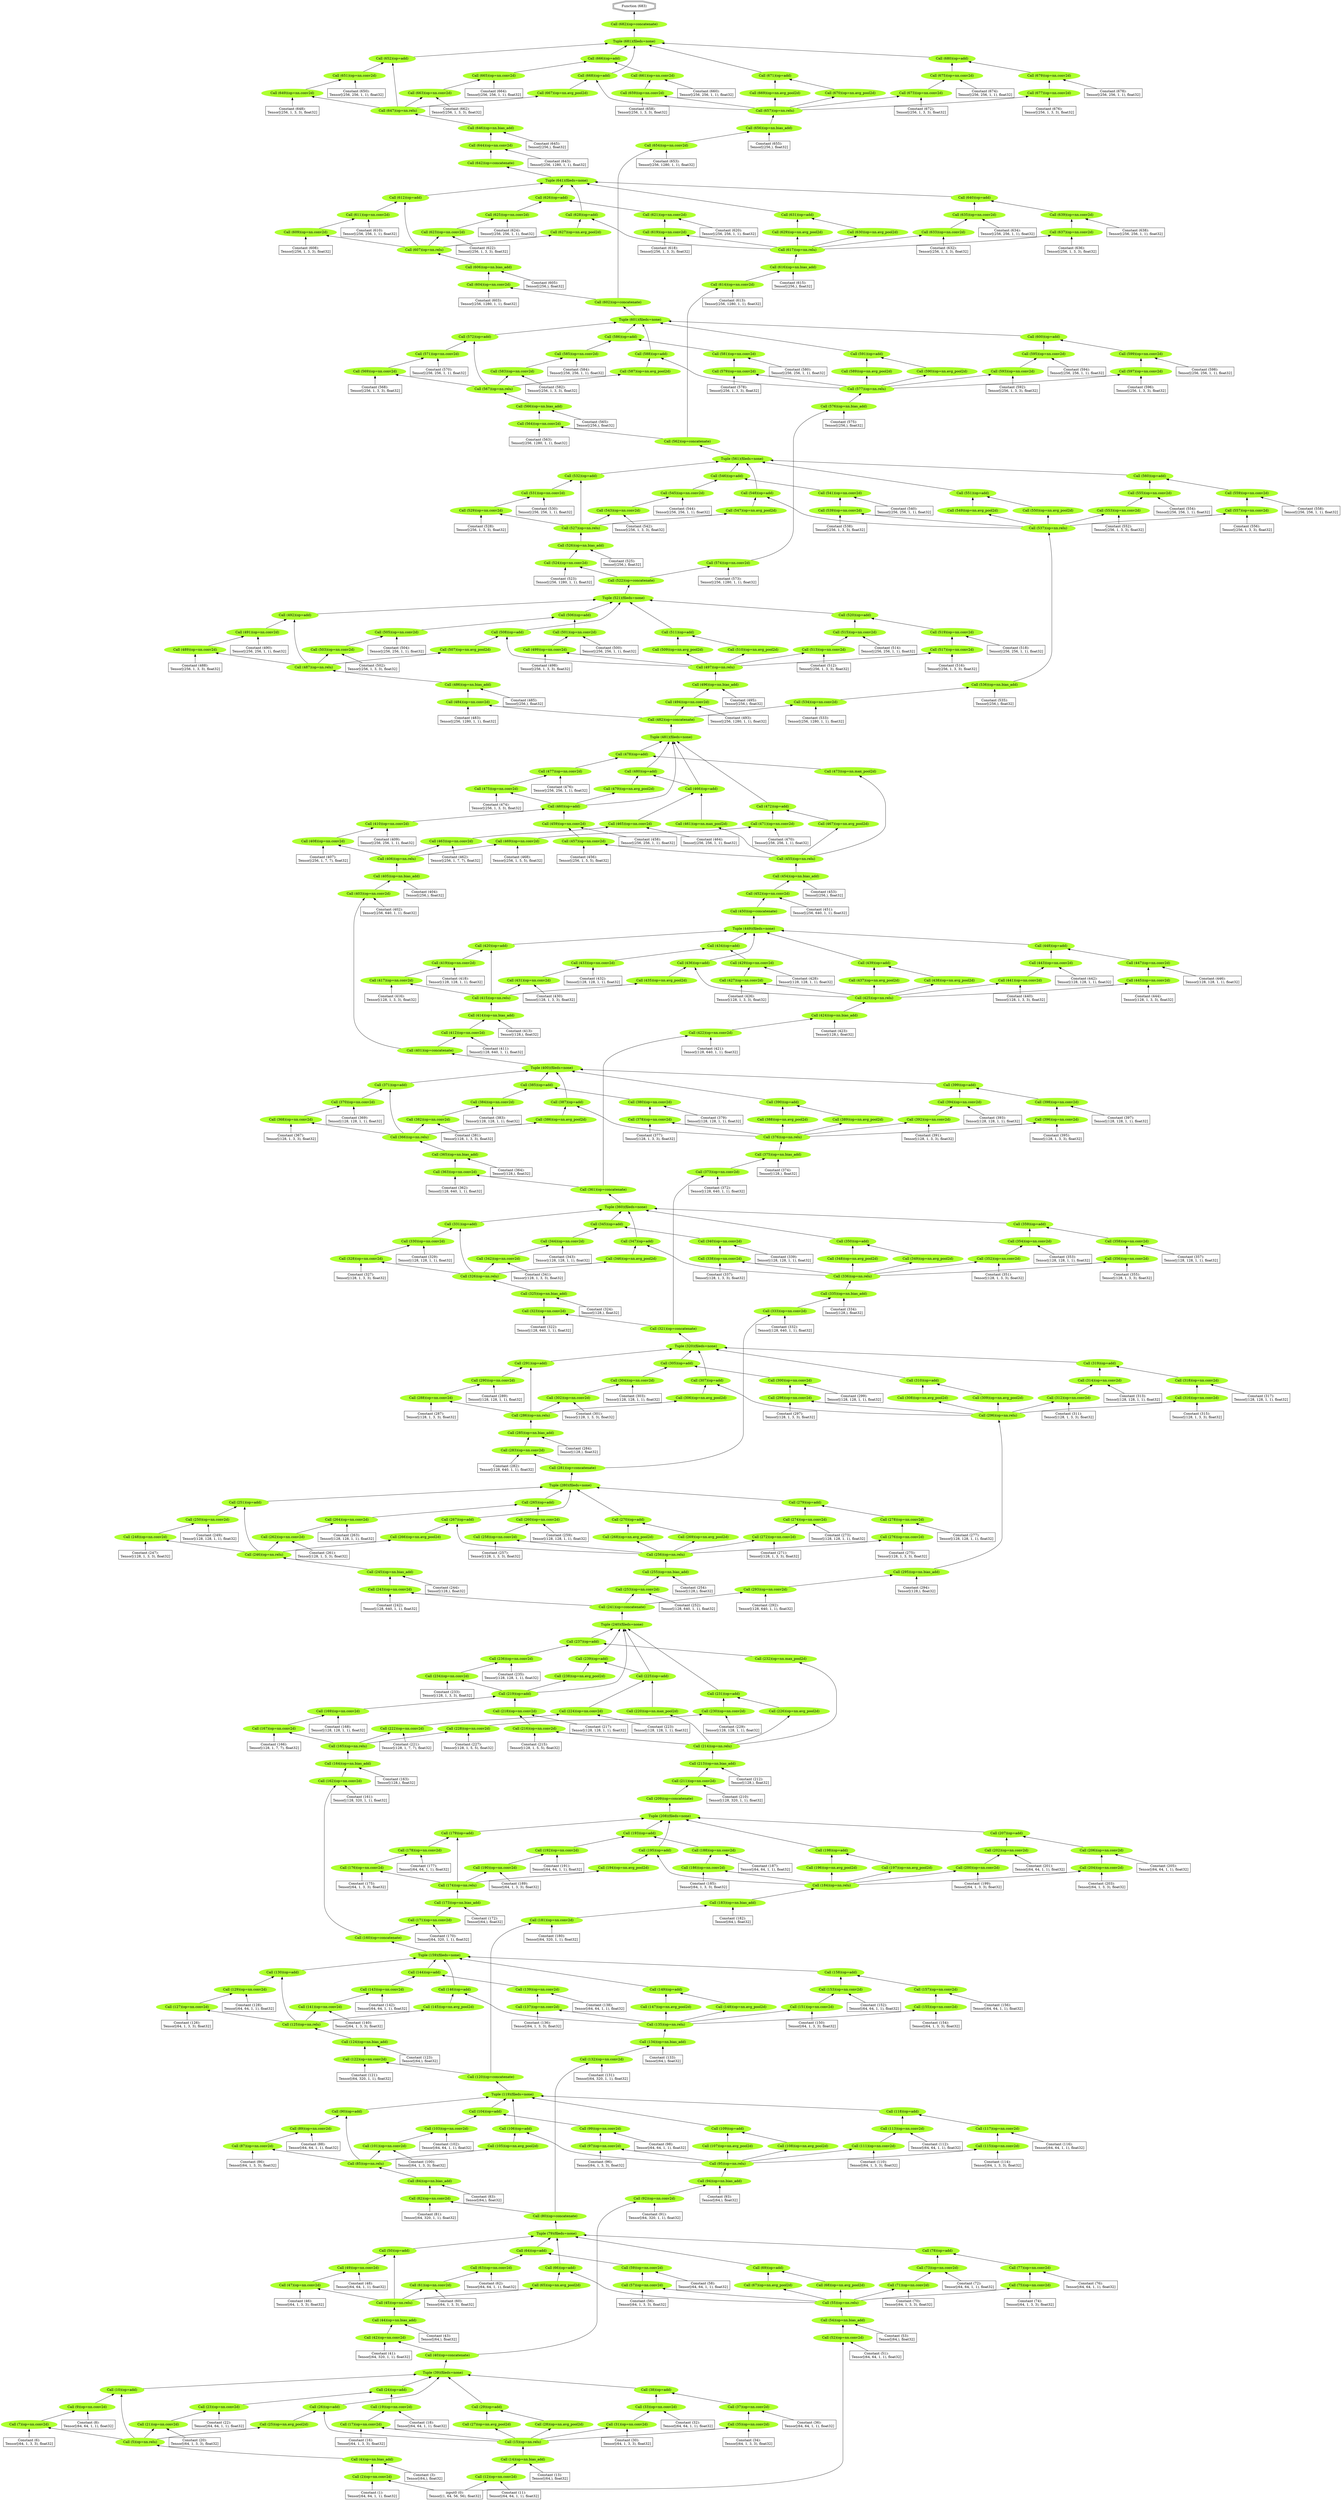 digraph {
	rankdir=BT
	0 [label="input0 (0):
Tensor[(1, 64, 56, 56), float32]" shape=rectangle]
	1 [label="Constant (1):
Tensor[(64, 64, 1, 1), float32]" shape=rectangle]
	2 [label="Call (2)(op=nn.conv2d)" color=greenyellow shape=ellipse style=filled]
	0 -> 2
	1 -> 2
	3 [label="Constant (3):
Tensor[(64,), float32]" shape=rectangle]
	4 [label="Call (4)(op=nn.bias_add)" color=greenyellow shape=ellipse style=filled]
	2 -> 4
	3 -> 4
	5 [label="Call (5)(op=nn.relu)" color=greenyellow shape=ellipse style=filled]
	4 -> 5
	6 [label="Constant (6):
Tensor[(64, 1, 3, 3), float32]" shape=rectangle]
	7 [label="Call (7)(op=nn.conv2d)" color=greenyellow shape=ellipse style=filled]
	5 -> 7
	6 -> 7
	8 [label="Constant (8):
Tensor[(64, 64, 1, 1), float32]" shape=rectangle]
	9 [label="Call (9)(op=nn.conv2d)" color=greenyellow shape=ellipse style=filled]
	7 -> 9
	8 -> 9
	10 [label="Call (10)(op=add)" color=greenyellow shape=ellipse style=filled]
	9 -> 10
	5 -> 10
	11 [label="Constant (11):
Tensor[(64, 64, 1, 1), float32]" shape=rectangle]
	12 [label="Call (12)(op=nn.conv2d)" color=greenyellow shape=ellipse style=filled]
	0 -> 12
	11 -> 12
	13 [label="Constant (13):
Tensor[(64,), float32]" shape=rectangle]
	14 [label="Call (14)(op=nn.bias_add)" color=greenyellow shape=ellipse style=filled]
	12 -> 14
	13 -> 14
	15 [label="Call (15)(op=nn.relu)" color=greenyellow shape=ellipse style=filled]
	14 -> 15
	16 [label="Constant (16):
Tensor[(64, 1, 3, 3), float32]" shape=rectangle]
	17 [label="Call (17)(op=nn.conv2d)" color=greenyellow shape=ellipse style=filled]
	15 -> 17
	16 -> 17
	18 [label="Constant (18):
Tensor[(64, 64, 1, 1), float32]" shape=rectangle]
	19 [label="Call (19)(op=nn.conv2d)" color=greenyellow shape=ellipse style=filled]
	17 -> 19
	18 -> 19
	20 [label="Constant (20):
Tensor[(64, 1, 3, 3), float32]" shape=rectangle]
	21 [label="Call (21)(op=nn.conv2d)" color=greenyellow shape=ellipse style=filled]
	5 -> 21
	20 -> 21
	22 [label="Constant (22):
Tensor[(64, 64, 1, 1), float32]" shape=rectangle]
	23 [label="Call (23)(op=nn.conv2d)" color=greenyellow shape=ellipse style=filled]
	21 -> 23
	22 -> 23
	24 [label="Call (24)(op=add)" color=greenyellow shape=ellipse style=filled]
	19 -> 24
	23 -> 24
	25 [label="Call (25)(op=nn.avg_pool2d)" color=greenyellow shape=ellipse style=filled]
	5 -> 25
	26 [label="Call (26)(op=add)" color=greenyellow shape=ellipse style=filled]
	25 -> 26
	15 -> 26
	27 [label="Call (27)(op=nn.avg_pool2d)" color=greenyellow shape=ellipse style=filled]
	15 -> 27
	28 [label="Call (28)(op=nn.avg_pool2d)" color=greenyellow shape=ellipse style=filled]
	15 -> 28
	29 [label="Call (29)(op=add)" color=greenyellow shape=ellipse style=filled]
	27 -> 29
	28 -> 29
	30 [label="Constant (30):
Tensor[(64, 1, 3, 3), float32]" shape=rectangle]
	31 [label="Call (31)(op=nn.conv2d)" color=greenyellow shape=ellipse style=filled]
	15 -> 31
	30 -> 31
	32 [label="Constant (32):
Tensor[(64, 64, 1, 1), float32]" shape=rectangle]
	33 [label="Call (33)(op=nn.conv2d)" color=greenyellow shape=ellipse style=filled]
	31 -> 33
	32 -> 33
	34 [label="Constant (34):
Tensor[(64, 1, 3, 3), float32]" shape=rectangle]
	35 [label="Call (35)(op=nn.conv2d)" color=greenyellow shape=ellipse style=filled]
	15 -> 35
	34 -> 35
	36 [label="Constant (36):
Tensor[(64, 64, 1, 1), float32]" shape=rectangle]
	37 [label="Call (37)(op=nn.conv2d)" color=greenyellow shape=ellipse style=filled]
	35 -> 37
	36 -> 37
	38 [label="Call (38)(op=add)" color=greenyellow shape=ellipse style=filled]
	33 -> 38
	37 -> 38
	39 [label="Tuple (39)(fileds=none)" color=greenyellow shape=ellipse style=filled]
	10 -> 39
	24 -> 39
	26 -> 39
	29 -> 39
	38 -> 39
	40 [label="Call (40)(op=concatenate)" color=greenyellow shape=ellipse style=filled]
	39 -> 40
	41 [label="Constant (41):
Tensor[(64, 320, 1, 1), float32]" shape=rectangle]
	42 [label="Call (42)(op=nn.conv2d)" color=greenyellow shape=ellipse style=filled]
	40 -> 42
	41 -> 42
	43 [label="Constant (43):
Tensor[(64,), float32]" shape=rectangle]
	44 [label="Call (44)(op=nn.bias_add)" color=greenyellow shape=ellipse style=filled]
	42 -> 44
	43 -> 44
	45 [label="Call (45)(op=nn.relu)" color=greenyellow shape=ellipse style=filled]
	44 -> 45
	46 [label="Constant (46):
Tensor[(64, 1, 3, 3), float32]" shape=rectangle]
	47 [label="Call (47)(op=nn.conv2d)" color=greenyellow shape=ellipse style=filled]
	45 -> 47
	46 -> 47
	48 [label="Constant (48):
Tensor[(64, 64, 1, 1), float32]" shape=rectangle]
	49 [label="Call (49)(op=nn.conv2d)" color=greenyellow shape=ellipse style=filled]
	47 -> 49
	48 -> 49
	50 [label="Call (50)(op=add)" color=greenyellow shape=ellipse style=filled]
	49 -> 50
	45 -> 50
	51 [label="Constant (51):
Tensor[(64, 64, 1, 1), float32]" shape=rectangle]
	52 [label="Call (52)(op=nn.conv2d)" color=greenyellow shape=ellipse style=filled]
	0 -> 52
	51 -> 52
	53 [label="Constant (53):
Tensor[(64,), float32]" shape=rectangle]
	54 [label="Call (54)(op=nn.bias_add)" color=greenyellow shape=ellipse style=filled]
	52 -> 54
	53 -> 54
	55 [label="Call (55)(op=nn.relu)" color=greenyellow shape=ellipse style=filled]
	54 -> 55
	56 [label="Constant (56):
Tensor[(64, 1, 3, 3), float32]" shape=rectangle]
	57 [label="Call (57)(op=nn.conv2d)" color=greenyellow shape=ellipse style=filled]
	55 -> 57
	56 -> 57
	58 [label="Constant (58):
Tensor[(64, 64, 1, 1), float32]" shape=rectangle]
	59 [label="Call (59)(op=nn.conv2d)" color=greenyellow shape=ellipse style=filled]
	57 -> 59
	58 -> 59
	60 [label="Constant (60):
Tensor[(64, 1, 3, 3), float32]" shape=rectangle]
	61 [label="Call (61)(op=nn.conv2d)" color=greenyellow shape=ellipse style=filled]
	45 -> 61
	60 -> 61
	62 [label="Constant (62):
Tensor[(64, 64, 1, 1), float32]" shape=rectangle]
	63 [label="Call (63)(op=nn.conv2d)" color=greenyellow shape=ellipse style=filled]
	61 -> 63
	62 -> 63
	64 [label="Call (64)(op=add)" color=greenyellow shape=ellipse style=filled]
	59 -> 64
	63 -> 64
	65 [label="Call (65)(op=nn.avg_pool2d)" color=greenyellow shape=ellipse style=filled]
	45 -> 65
	66 [label="Call (66)(op=add)" color=greenyellow shape=ellipse style=filled]
	65 -> 66
	55 -> 66
	67 [label="Call (67)(op=nn.avg_pool2d)" color=greenyellow shape=ellipse style=filled]
	55 -> 67
	68 [label="Call (68)(op=nn.avg_pool2d)" color=greenyellow shape=ellipse style=filled]
	55 -> 68
	69 [label="Call (69)(op=add)" color=greenyellow shape=ellipse style=filled]
	67 -> 69
	68 -> 69
	70 [label="Constant (70):
Tensor[(64, 1, 3, 3), float32]" shape=rectangle]
	71 [label="Call (71)(op=nn.conv2d)" color=greenyellow shape=ellipse style=filled]
	55 -> 71
	70 -> 71
	72 [label="Constant (72):
Tensor[(64, 64, 1, 1), float32]" shape=rectangle]
	73 [label="Call (73)(op=nn.conv2d)" color=greenyellow shape=ellipse style=filled]
	71 -> 73
	72 -> 73
	74 [label="Constant (74):
Tensor[(64, 1, 3, 3), float32]" shape=rectangle]
	75 [label="Call (75)(op=nn.conv2d)" color=greenyellow shape=ellipse style=filled]
	55 -> 75
	74 -> 75
	76 [label="Constant (76):
Tensor[(64, 64, 1, 1), float32]" shape=rectangle]
	77 [label="Call (77)(op=nn.conv2d)" color=greenyellow shape=ellipse style=filled]
	75 -> 77
	76 -> 77
	78 [label="Call (78)(op=add)" color=greenyellow shape=ellipse style=filled]
	73 -> 78
	77 -> 78
	79 [label="Tuple (79)(fileds=none)" color=greenyellow shape=ellipse style=filled]
	50 -> 79
	64 -> 79
	66 -> 79
	69 -> 79
	78 -> 79
	80 [label="Call (80)(op=concatenate)" color=greenyellow shape=ellipse style=filled]
	79 -> 80
	81 [label="Constant (81):
Tensor[(64, 320, 1, 1), float32]" shape=rectangle]
	82 [label="Call (82)(op=nn.conv2d)" color=greenyellow shape=ellipse style=filled]
	80 -> 82
	81 -> 82
	83 [label="Constant (83):
Tensor[(64,), float32]" shape=rectangle]
	84 [label="Call (84)(op=nn.bias_add)" color=greenyellow shape=ellipse style=filled]
	82 -> 84
	83 -> 84
	85 [label="Call (85)(op=nn.relu)" color=greenyellow shape=ellipse style=filled]
	84 -> 85
	86 [label="Constant (86):
Tensor[(64, 1, 3, 3), float32]" shape=rectangle]
	87 [label="Call (87)(op=nn.conv2d)" color=greenyellow shape=ellipse style=filled]
	85 -> 87
	86 -> 87
	88 [label="Constant (88):
Tensor[(64, 64, 1, 1), float32]" shape=rectangle]
	89 [label="Call (89)(op=nn.conv2d)" color=greenyellow shape=ellipse style=filled]
	87 -> 89
	88 -> 89
	90 [label="Call (90)(op=add)" color=greenyellow shape=ellipse style=filled]
	89 -> 90
	85 -> 90
	91 [label="Constant (91):
Tensor[(64, 320, 1, 1), float32]" shape=rectangle]
	92 [label="Call (92)(op=nn.conv2d)" color=greenyellow shape=ellipse style=filled]
	40 -> 92
	91 -> 92
	93 [label="Constant (93):
Tensor[(64,), float32]" shape=rectangle]
	94 [label="Call (94)(op=nn.bias_add)" color=greenyellow shape=ellipse style=filled]
	92 -> 94
	93 -> 94
	95 [label="Call (95)(op=nn.relu)" color=greenyellow shape=ellipse style=filled]
	94 -> 95
	96 [label="Constant (96):
Tensor[(64, 1, 3, 3), float32]" shape=rectangle]
	97 [label="Call (97)(op=nn.conv2d)" color=greenyellow shape=ellipse style=filled]
	95 -> 97
	96 -> 97
	98 [label="Constant (98):
Tensor[(64, 64, 1, 1), float32]" shape=rectangle]
	99 [label="Call (99)(op=nn.conv2d)" color=greenyellow shape=ellipse style=filled]
	97 -> 99
	98 -> 99
	100 [label="Constant (100):
Tensor[(64, 1, 3, 3), float32]" shape=rectangle]
	101 [label="Call (101)(op=nn.conv2d)" color=greenyellow shape=ellipse style=filled]
	85 -> 101
	100 -> 101
	102 [label="Constant (102):
Tensor[(64, 64, 1, 1), float32]" shape=rectangle]
	103 [label="Call (103)(op=nn.conv2d)" color=greenyellow shape=ellipse style=filled]
	101 -> 103
	102 -> 103
	104 [label="Call (104)(op=add)" color=greenyellow shape=ellipse style=filled]
	99 -> 104
	103 -> 104
	105 [label="Call (105)(op=nn.avg_pool2d)" color=greenyellow shape=ellipse style=filled]
	85 -> 105
	106 [label="Call (106)(op=add)" color=greenyellow shape=ellipse style=filled]
	105 -> 106
	95 -> 106
	107 [label="Call (107)(op=nn.avg_pool2d)" color=greenyellow shape=ellipse style=filled]
	95 -> 107
	108 [label="Call (108)(op=nn.avg_pool2d)" color=greenyellow shape=ellipse style=filled]
	95 -> 108
	109 [label="Call (109)(op=add)" color=greenyellow shape=ellipse style=filled]
	107 -> 109
	108 -> 109
	110 [label="Constant (110):
Tensor[(64, 1, 3, 3), float32]" shape=rectangle]
	111 [label="Call (111)(op=nn.conv2d)" color=greenyellow shape=ellipse style=filled]
	95 -> 111
	110 -> 111
	112 [label="Constant (112):
Tensor[(64, 64, 1, 1), float32]" shape=rectangle]
	113 [label="Call (113)(op=nn.conv2d)" color=greenyellow shape=ellipse style=filled]
	111 -> 113
	112 -> 113
	114 [label="Constant (114):
Tensor[(64, 1, 3, 3), float32]" shape=rectangle]
	115 [label="Call (115)(op=nn.conv2d)" color=greenyellow shape=ellipse style=filled]
	95 -> 115
	114 -> 115
	116 [label="Constant (116):
Tensor[(64, 64, 1, 1), float32]" shape=rectangle]
	117 [label="Call (117)(op=nn.conv2d)" color=greenyellow shape=ellipse style=filled]
	115 -> 117
	116 -> 117
	118 [label="Call (118)(op=add)" color=greenyellow shape=ellipse style=filled]
	113 -> 118
	117 -> 118
	119 [label="Tuple (119)(fileds=none)" color=greenyellow shape=ellipse style=filled]
	90 -> 119
	104 -> 119
	106 -> 119
	109 -> 119
	118 -> 119
	120 [label="Call (120)(op=concatenate)" color=greenyellow shape=ellipse style=filled]
	119 -> 120
	121 [label="Constant (121):
Tensor[(64, 320, 1, 1), float32]" shape=rectangle]
	122 [label="Call (122)(op=nn.conv2d)" color=greenyellow shape=ellipse style=filled]
	120 -> 122
	121 -> 122
	123 [label="Constant (123):
Tensor[(64,), float32]" shape=rectangle]
	124 [label="Call (124)(op=nn.bias_add)" color=greenyellow shape=ellipse style=filled]
	122 -> 124
	123 -> 124
	125 [label="Call (125)(op=nn.relu)" color=greenyellow shape=ellipse style=filled]
	124 -> 125
	126 [label="Constant (126):
Tensor[(64, 1, 3, 3), float32]" shape=rectangle]
	127 [label="Call (127)(op=nn.conv2d)" color=greenyellow shape=ellipse style=filled]
	125 -> 127
	126 -> 127
	128 [label="Constant (128):
Tensor[(64, 64, 1, 1), float32]" shape=rectangle]
	129 [label="Call (129)(op=nn.conv2d)" color=greenyellow shape=ellipse style=filled]
	127 -> 129
	128 -> 129
	130 [label="Call (130)(op=add)" color=greenyellow shape=ellipse style=filled]
	129 -> 130
	125 -> 130
	131 [label="Constant (131):
Tensor[(64, 320, 1, 1), float32]" shape=rectangle]
	132 [label="Call (132)(op=nn.conv2d)" color=greenyellow shape=ellipse style=filled]
	80 -> 132
	131 -> 132
	133 [label="Constant (133):
Tensor[(64,), float32]" shape=rectangle]
	134 [label="Call (134)(op=nn.bias_add)" color=greenyellow shape=ellipse style=filled]
	132 -> 134
	133 -> 134
	135 [label="Call (135)(op=nn.relu)" color=greenyellow shape=ellipse style=filled]
	134 -> 135
	136 [label="Constant (136):
Tensor[(64, 1, 3, 3), float32]" shape=rectangle]
	137 [label="Call (137)(op=nn.conv2d)" color=greenyellow shape=ellipse style=filled]
	135 -> 137
	136 -> 137
	138 [label="Constant (138):
Tensor[(64, 64, 1, 1), float32]" shape=rectangle]
	139 [label="Call (139)(op=nn.conv2d)" color=greenyellow shape=ellipse style=filled]
	137 -> 139
	138 -> 139
	140 [label="Constant (140):
Tensor[(64, 1, 3, 3), float32]" shape=rectangle]
	141 [label="Call (141)(op=nn.conv2d)" color=greenyellow shape=ellipse style=filled]
	125 -> 141
	140 -> 141
	142 [label="Constant (142):
Tensor[(64, 64, 1, 1), float32]" shape=rectangle]
	143 [label="Call (143)(op=nn.conv2d)" color=greenyellow shape=ellipse style=filled]
	141 -> 143
	142 -> 143
	144 [label="Call (144)(op=add)" color=greenyellow shape=ellipse style=filled]
	139 -> 144
	143 -> 144
	145 [label="Call (145)(op=nn.avg_pool2d)" color=greenyellow shape=ellipse style=filled]
	125 -> 145
	146 [label="Call (146)(op=add)" color=greenyellow shape=ellipse style=filled]
	145 -> 146
	135 -> 146
	147 [label="Call (147)(op=nn.avg_pool2d)" color=greenyellow shape=ellipse style=filled]
	135 -> 147
	148 [label="Call (148)(op=nn.avg_pool2d)" color=greenyellow shape=ellipse style=filled]
	135 -> 148
	149 [label="Call (149)(op=add)" color=greenyellow shape=ellipse style=filled]
	147 -> 149
	148 -> 149
	150 [label="Constant (150):
Tensor[(64, 1, 3, 3), float32]" shape=rectangle]
	151 [label="Call (151)(op=nn.conv2d)" color=greenyellow shape=ellipse style=filled]
	135 -> 151
	150 -> 151
	152 [label="Constant (152):
Tensor[(64, 64, 1, 1), float32]" shape=rectangle]
	153 [label="Call (153)(op=nn.conv2d)" color=greenyellow shape=ellipse style=filled]
	151 -> 153
	152 -> 153
	154 [label="Constant (154):
Tensor[(64, 1, 3, 3), float32]" shape=rectangle]
	155 [label="Call (155)(op=nn.conv2d)" color=greenyellow shape=ellipse style=filled]
	135 -> 155
	154 -> 155
	156 [label="Constant (156):
Tensor[(64, 64, 1, 1), float32]" shape=rectangle]
	157 [label="Call (157)(op=nn.conv2d)" color=greenyellow shape=ellipse style=filled]
	155 -> 157
	156 -> 157
	158 [label="Call (158)(op=add)" color=greenyellow shape=ellipse style=filled]
	153 -> 158
	157 -> 158
	159 [label="Tuple (159)(fileds=none)" color=greenyellow shape=ellipse style=filled]
	130 -> 159
	144 -> 159
	146 -> 159
	149 -> 159
	158 -> 159
	160 [label="Call (160)(op=concatenate)" color=greenyellow shape=ellipse style=filled]
	159 -> 160
	161 [label="Constant (161):
Tensor[(128, 320, 1, 1), float32]" shape=rectangle]
	162 [label="Call (162)(op=nn.conv2d)" color=greenyellow shape=ellipse style=filled]
	160 -> 162
	161 -> 162
	163 [label="Constant (163):
Tensor[(128,), float32]" shape=rectangle]
	164 [label="Call (164)(op=nn.bias_add)" color=greenyellow shape=ellipse style=filled]
	162 -> 164
	163 -> 164
	165 [label="Call (165)(op=nn.relu)" color=greenyellow shape=ellipse style=filled]
	164 -> 165
	166 [label="Constant (166):
Tensor[(128, 1, 7, 7), float32]" shape=rectangle]
	167 [label="Call (167)(op=nn.conv2d)" color=greenyellow shape=ellipse style=filled]
	165 -> 167
	166 -> 167
	168 [label="Constant (168):
Tensor[(128, 128, 1, 1), float32]" shape=rectangle]
	169 [label="Call (169)(op=nn.conv2d)" color=greenyellow shape=ellipse style=filled]
	167 -> 169
	168 -> 169
	170 [label="Constant (170):
Tensor[(64, 320, 1, 1), float32]" shape=rectangle]
	171 [label="Call (171)(op=nn.conv2d)" color=greenyellow shape=ellipse style=filled]
	160 -> 171
	170 -> 171
	172 [label="Constant (172):
Tensor[(64,), float32]" shape=rectangle]
	173 [label="Call (173)(op=nn.bias_add)" color=greenyellow shape=ellipse style=filled]
	171 -> 173
	172 -> 173
	174 [label="Call (174)(op=nn.relu)" color=greenyellow shape=ellipse style=filled]
	173 -> 174
	175 [label="Constant (175):
Tensor[(64, 1, 3, 3), float32]" shape=rectangle]
	176 [label="Call (176)(op=nn.conv2d)" color=greenyellow shape=ellipse style=filled]
	174 -> 176
	175 -> 176
	177 [label="Constant (177):
Tensor[(64, 64, 1, 1), float32]" shape=rectangle]
	178 [label="Call (178)(op=nn.conv2d)" color=greenyellow shape=ellipse style=filled]
	176 -> 178
	177 -> 178
	179 [label="Call (179)(op=add)" color=greenyellow shape=ellipse style=filled]
	178 -> 179
	174 -> 179
	180 [label="Constant (180):
Tensor[(64, 320, 1, 1), float32]" shape=rectangle]
	181 [label="Call (181)(op=nn.conv2d)" color=greenyellow shape=ellipse style=filled]
	120 -> 181
	180 -> 181
	182 [label="Constant (182):
Tensor[(64,), float32]" shape=rectangle]
	183 [label="Call (183)(op=nn.bias_add)" color=greenyellow shape=ellipse style=filled]
	181 -> 183
	182 -> 183
	184 [label="Call (184)(op=nn.relu)" color=greenyellow shape=ellipse style=filled]
	183 -> 184
	185 [label="Constant (185):
Tensor[(64, 1, 3, 3), float32]" shape=rectangle]
	186 [label="Call (186)(op=nn.conv2d)" color=greenyellow shape=ellipse style=filled]
	184 -> 186
	185 -> 186
	187 [label="Constant (187):
Tensor[(64, 64, 1, 1), float32]" shape=rectangle]
	188 [label="Call (188)(op=nn.conv2d)" color=greenyellow shape=ellipse style=filled]
	186 -> 188
	187 -> 188
	189 [label="Constant (189):
Tensor[(64, 1, 3, 3), float32]" shape=rectangle]
	190 [label="Call (190)(op=nn.conv2d)" color=greenyellow shape=ellipse style=filled]
	174 -> 190
	189 -> 190
	191 [label="Constant (191):
Tensor[(64, 64, 1, 1), float32]" shape=rectangle]
	192 [label="Call (192)(op=nn.conv2d)" color=greenyellow shape=ellipse style=filled]
	190 -> 192
	191 -> 192
	193 [label="Call (193)(op=add)" color=greenyellow shape=ellipse style=filled]
	188 -> 193
	192 -> 193
	194 [label="Call (194)(op=nn.avg_pool2d)" color=greenyellow shape=ellipse style=filled]
	174 -> 194
	195 [label="Call (195)(op=add)" color=greenyellow shape=ellipse style=filled]
	194 -> 195
	184 -> 195
	196 [label="Call (196)(op=nn.avg_pool2d)" color=greenyellow shape=ellipse style=filled]
	184 -> 196
	197 [label="Call (197)(op=nn.avg_pool2d)" color=greenyellow shape=ellipse style=filled]
	184 -> 197
	198 [label="Call (198)(op=add)" color=greenyellow shape=ellipse style=filled]
	196 -> 198
	197 -> 198
	199 [label="Constant (199):
Tensor[(64, 1, 3, 3), float32]" shape=rectangle]
	200 [label="Call (200)(op=nn.conv2d)" color=greenyellow shape=ellipse style=filled]
	184 -> 200
	199 -> 200
	201 [label="Constant (201):
Tensor[(64, 64, 1, 1), float32]" shape=rectangle]
	202 [label="Call (202)(op=nn.conv2d)" color=greenyellow shape=ellipse style=filled]
	200 -> 202
	201 -> 202
	203 [label="Constant (203):
Tensor[(64, 1, 3, 3), float32]" shape=rectangle]
	204 [label="Call (204)(op=nn.conv2d)" color=greenyellow shape=ellipse style=filled]
	184 -> 204
	203 -> 204
	205 [label="Constant (205):
Tensor[(64, 64, 1, 1), float32]" shape=rectangle]
	206 [label="Call (206)(op=nn.conv2d)" color=greenyellow shape=ellipse style=filled]
	204 -> 206
	205 -> 206
	207 [label="Call (207)(op=add)" color=greenyellow shape=ellipse style=filled]
	202 -> 207
	206 -> 207
	208 [label="Tuple (208)(fileds=none)" color=greenyellow shape=ellipse style=filled]
	179 -> 208
	193 -> 208
	195 -> 208
	198 -> 208
	207 -> 208
	209 [label="Call (209)(op=concatenate)" color=greenyellow shape=ellipse style=filled]
	208 -> 209
	210 [label="Constant (210):
Tensor[(128, 320, 1, 1), float32]" shape=rectangle]
	211 [label="Call (211)(op=nn.conv2d)" color=greenyellow shape=ellipse style=filled]
	209 -> 211
	210 -> 211
	212 [label="Constant (212):
Tensor[(128,), float32]" shape=rectangle]
	213 [label="Call (213)(op=nn.bias_add)" color=greenyellow shape=ellipse style=filled]
	211 -> 213
	212 -> 213
	214 [label="Call (214)(op=nn.relu)" color=greenyellow shape=ellipse style=filled]
	213 -> 214
	215 [label="Constant (215):
Tensor[(128, 1, 5, 5), float32]" shape=rectangle]
	216 [label="Call (216)(op=nn.conv2d)" color=greenyellow shape=ellipse style=filled]
	214 -> 216
	215 -> 216
	217 [label="Constant (217):
Tensor[(128, 128, 1, 1), float32]" shape=rectangle]
	218 [label="Call (218)(op=nn.conv2d)" color=greenyellow shape=ellipse style=filled]
	216 -> 218
	217 -> 218
	219 [label="Call (219)(op=add)" color=greenyellow shape=ellipse style=filled]
	169 -> 219
	218 -> 219
	220 [label="Call (220)(op=nn.max_pool2d)" color=greenyellow shape=ellipse style=filled]
	214 -> 220
	221 [label="Constant (221):
Tensor[(128, 1, 7, 7), float32]" shape=rectangle]
	222 [label="Call (222)(op=nn.conv2d)" color=greenyellow shape=ellipse style=filled]
	165 -> 222
	221 -> 222
	223 [label="Constant (223):
Tensor[(128, 128, 1, 1), float32]" shape=rectangle]
	224 [label="Call (224)(op=nn.conv2d)" color=greenyellow shape=ellipse style=filled]
	222 -> 224
	223 -> 224
	225 [label="Call (225)(op=add)" color=greenyellow shape=ellipse style=filled]
	220 -> 225
	224 -> 225
	226 [label="Call (226)(op=nn.avg_pool2d)" color=greenyellow shape=ellipse style=filled]
	214 -> 226
	227 [label="Constant (227):
Tensor[(128, 1, 5, 5), float32]" shape=rectangle]
	228 [label="Call (228)(op=nn.conv2d)" color=greenyellow shape=ellipse style=filled]
	165 -> 228
	227 -> 228
	229 [label="Constant (229):
Tensor[(128, 128, 1, 1), float32]" shape=rectangle]
	230 [label="Call (230)(op=nn.conv2d)" color=greenyellow shape=ellipse style=filled]
	228 -> 230
	229 -> 230
	231 [label="Call (231)(op=add)" color=greenyellow shape=ellipse style=filled]
	226 -> 231
	230 -> 231
	232 [label="Call (232)(op=nn.max_pool2d)" color=greenyellow shape=ellipse style=filled]
	214 -> 232
	233 [label="Constant (233):
Tensor[(128, 1, 3, 3), float32]" shape=rectangle]
	234 [label="Call (234)(op=nn.conv2d)" color=greenyellow shape=ellipse style=filled]
	219 -> 234
	233 -> 234
	235 [label="Constant (235):
Tensor[(128, 128, 1, 1), float32]" shape=rectangle]
	236 [label="Call (236)(op=nn.conv2d)" color=greenyellow shape=ellipse style=filled]
	234 -> 236
	235 -> 236
	237 [label="Call (237)(op=add)" color=greenyellow shape=ellipse style=filled]
	232 -> 237
	236 -> 237
	238 [label="Call (238)(op=nn.avg_pool2d)" color=greenyellow shape=ellipse style=filled]
	219 -> 238
	239 [label="Call (239)(op=add)" color=greenyellow shape=ellipse style=filled]
	238 -> 239
	225 -> 239
	240 [label="Tuple (240)(fileds=none)" color=greenyellow shape=ellipse style=filled]
	219 -> 240
	225 -> 240
	231 -> 240
	237 -> 240
	239 -> 240
	241 [label="Call (241)(op=concatenate)" color=greenyellow shape=ellipse style=filled]
	240 -> 241
	242 [label="Constant (242):
Tensor[(128, 640, 1, 1), float32]" shape=rectangle]
	243 [label="Call (243)(op=nn.conv2d)" color=greenyellow shape=ellipse style=filled]
	241 -> 243
	242 -> 243
	244 [label="Constant (244):
Tensor[(128,), float32]" shape=rectangle]
	245 [label="Call (245)(op=nn.bias_add)" color=greenyellow shape=ellipse style=filled]
	243 -> 245
	244 -> 245
	246 [label="Call (246)(op=nn.relu)" color=greenyellow shape=ellipse style=filled]
	245 -> 246
	247 [label="Constant (247):
Tensor[(128, 1, 3, 3), float32]" shape=rectangle]
	248 [label="Call (248)(op=nn.conv2d)" color=greenyellow shape=ellipse style=filled]
	246 -> 248
	247 -> 248
	249 [label="Constant (249):
Tensor[(128, 128, 1, 1), float32]" shape=rectangle]
	250 [label="Call (250)(op=nn.conv2d)" color=greenyellow shape=ellipse style=filled]
	248 -> 250
	249 -> 250
	251 [label="Call (251)(op=add)" color=greenyellow shape=ellipse style=filled]
	250 -> 251
	246 -> 251
	252 [label="Constant (252):
Tensor[(128, 640, 1, 1), float32]" shape=rectangle]
	253 [label="Call (253)(op=nn.conv2d)" color=greenyellow shape=ellipse style=filled]
	241 -> 253
	252 -> 253
	254 [label="Constant (254):
Tensor[(128,), float32]" shape=rectangle]
	255 [label="Call (255)(op=nn.bias_add)" color=greenyellow shape=ellipse style=filled]
	253 -> 255
	254 -> 255
	256 [label="Call (256)(op=nn.relu)" color=greenyellow shape=ellipse style=filled]
	255 -> 256
	257 [label="Constant (257):
Tensor[(128, 1, 3, 3), float32]" shape=rectangle]
	258 [label="Call (258)(op=nn.conv2d)" color=greenyellow shape=ellipse style=filled]
	256 -> 258
	257 -> 258
	259 [label="Constant (259):
Tensor[(128, 128, 1, 1), float32]" shape=rectangle]
	260 [label="Call (260)(op=nn.conv2d)" color=greenyellow shape=ellipse style=filled]
	258 -> 260
	259 -> 260
	261 [label="Constant (261):
Tensor[(128, 1, 3, 3), float32]" shape=rectangle]
	262 [label="Call (262)(op=nn.conv2d)" color=greenyellow shape=ellipse style=filled]
	246 -> 262
	261 -> 262
	263 [label="Constant (263):
Tensor[(128, 128, 1, 1), float32]" shape=rectangle]
	264 [label="Call (264)(op=nn.conv2d)" color=greenyellow shape=ellipse style=filled]
	262 -> 264
	263 -> 264
	265 [label="Call (265)(op=add)" color=greenyellow shape=ellipse style=filled]
	260 -> 265
	264 -> 265
	266 [label="Call (266)(op=nn.avg_pool2d)" color=greenyellow shape=ellipse style=filled]
	246 -> 266
	267 [label="Call (267)(op=add)" color=greenyellow shape=ellipse style=filled]
	266 -> 267
	256 -> 267
	268 [label="Call (268)(op=nn.avg_pool2d)" color=greenyellow shape=ellipse style=filled]
	256 -> 268
	269 [label="Call (269)(op=nn.avg_pool2d)" color=greenyellow shape=ellipse style=filled]
	256 -> 269
	270 [label="Call (270)(op=add)" color=greenyellow shape=ellipse style=filled]
	268 -> 270
	269 -> 270
	271 [label="Constant (271):
Tensor[(128, 1, 3, 3), float32]" shape=rectangle]
	272 [label="Call (272)(op=nn.conv2d)" color=greenyellow shape=ellipse style=filled]
	256 -> 272
	271 -> 272
	273 [label="Constant (273):
Tensor[(128, 128, 1, 1), float32]" shape=rectangle]
	274 [label="Call (274)(op=nn.conv2d)" color=greenyellow shape=ellipse style=filled]
	272 -> 274
	273 -> 274
	275 [label="Constant (275):
Tensor[(128, 1, 3, 3), float32]" shape=rectangle]
	276 [label="Call (276)(op=nn.conv2d)" color=greenyellow shape=ellipse style=filled]
	256 -> 276
	275 -> 276
	277 [label="Constant (277):
Tensor[(128, 128, 1, 1), float32]" shape=rectangle]
	278 [label="Call (278)(op=nn.conv2d)" color=greenyellow shape=ellipse style=filled]
	276 -> 278
	277 -> 278
	279 [label="Call (279)(op=add)" color=greenyellow shape=ellipse style=filled]
	274 -> 279
	278 -> 279
	280 [label="Tuple (280)(fileds=none)" color=greenyellow shape=ellipse style=filled]
	251 -> 280
	265 -> 280
	267 -> 280
	270 -> 280
	279 -> 280
	281 [label="Call (281)(op=concatenate)" color=greenyellow shape=ellipse style=filled]
	280 -> 281
	282 [label="Constant (282):
Tensor[(128, 640, 1, 1), float32]" shape=rectangle]
	283 [label="Call (283)(op=nn.conv2d)" color=greenyellow shape=ellipse style=filled]
	281 -> 283
	282 -> 283
	284 [label="Constant (284):
Tensor[(128,), float32]" shape=rectangle]
	285 [label="Call (285)(op=nn.bias_add)" color=greenyellow shape=ellipse style=filled]
	283 -> 285
	284 -> 285
	286 [label="Call (286)(op=nn.relu)" color=greenyellow shape=ellipse style=filled]
	285 -> 286
	287 [label="Constant (287):
Tensor[(128, 1, 3, 3), float32]" shape=rectangle]
	288 [label="Call (288)(op=nn.conv2d)" color=greenyellow shape=ellipse style=filled]
	286 -> 288
	287 -> 288
	289 [label="Constant (289):
Tensor[(128, 128, 1, 1), float32]" shape=rectangle]
	290 [label="Call (290)(op=nn.conv2d)" color=greenyellow shape=ellipse style=filled]
	288 -> 290
	289 -> 290
	291 [label="Call (291)(op=add)" color=greenyellow shape=ellipse style=filled]
	290 -> 291
	286 -> 291
	292 [label="Constant (292):
Tensor[(128, 640, 1, 1), float32]" shape=rectangle]
	293 [label="Call (293)(op=nn.conv2d)" color=greenyellow shape=ellipse style=filled]
	241 -> 293
	292 -> 293
	294 [label="Constant (294):
Tensor[(128,), float32]" shape=rectangle]
	295 [label="Call (295)(op=nn.bias_add)" color=greenyellow shape=ellipse style=filled]
	293 -> 295
	294 -> 295
	296 [label="Call (296)(op=nn.relu)" color=greenyellow shape=ellipse style=filled]
	295 -> 296
	297 [label="Constant (297):
Tensor[(128, 1, 3, 3), float32]" shape=rectangle]
	298 [label="Call (298)(op=nn.conv2d)" color=greenyellow shape=ellipse style=filled]
	296 -> 298
	297 -> 298
	299 [label="Constant (299):
Tensor[(128, 128, 1, 1), float32]" shape=rectangle]
	300 [label="Call (300)(op=nn.conv2d)" color=greenyellow shape=ellipse style=filled]
	298 -> 300
	299 -> 300
	301 [label="Constant (301):
Tensor[(128, 1, 3, 3), float32]" shape=rectangle]
	302 [label="Call (302)(op=nn.conv2d)" color=greenyellow shape=ellipse style=filled]
	286 -> 302
	301 -> 302
	303 [label="Constant (303):
Tensor[(128, 128, 1, 1), float32]" shape=rectangle]
	304 [label="Call (304)(op=nn.conv2d)" color=greenyellow shape=ellipse style=filled]
	302 -> 304
	303 -> 304
	305 [label="Call (305)(op=add)" color=greenyellow shape=ellipse style=filled]
	300 -> 305
	304 -> 305
	306 [label="Call (306)(op=nn.avg_pool2d)" color=greenyellow shape=ellipse style=filled]
	286 -> 306
	307 [label="Call (307)(op=add)" color=greenyellow shape=ellipse style=filled]
	306 -> 307
	296 -> 307
	308 [label="Call (308)(op=nn.avg_pool2d)" color=greenyellow shape=ellipse style=filled]
	296 -> 308
	309 [label="Call (309)(op=nn.avg_pool2d)" color=greenyellow shape=ellipse style=filled]
	296 -> 309
	310 [label="Call (310)(op=add)" color=greenyellow shape=ellipse style=filled]
	308 -> 310
	309 -> 310
	311 [label="Constant (311):
Tensor[(128, 1, 3, 3), float32]" shape=rectangle]
	312 [label="Call (312)(op=nn.conv2d)" color=greenyellow shape=ellipse style=filled]
	296 -> 312
	311 -> 312
	313 [label="Constant (313):
Tensor[(128, 128, 1, 1), float32]" shape=rectangle]
	314 [label="Call (314)(op=nn.conv2d)" color=greenyellow shape=ellipse style=filled]
	312 -> 314
	313 -> 314
	315 [label="Constant (315):
Tensor[(128, 1, 3, 3), float32]" shape=rectangle]
	316 [label="Call (316)(op=nn.conv2d)" color=greenyellow shape=ellipse style=filled]
	296 -> 316
	315 -> 316
	317 [label="Constant (317):
Tensor[(128, 128, 1, 1), float32]" shape=rectangle]
	318 [label="Call (318)(op=nn.conv2d)" color=greenyellow shape=ellipse style=filled]
	316 -> 318
	317 -> 318
	319 [label="Call (319)(op=add)" color=greenyellow shape=ellipse style=filled]
	314 -> 319
	318 -> 319
	320 [label="Tuple (320)(fileds=none)" color=greenyellow shape=ellipse style=filled]
	291 -> 320
	305 -> 320
	307 -> 320
	310 -> 320
	319 -> 320
	321 [label="Call (321)(op=concatenate)" color=greenyellow shape=ellipse style=filled]
	320 -> 321
	322 [label="Constant (322):
Tensor[(128, 640, 1, 1), float32]" shape=rectangle]
	323 [label="Call (323)(op=nn.conv2d)" color=greenyellow shape=ellipse style=filled]
	321 -> 323
	322 -> 323
	324 [label="Constant (324):
Tensor[(128,), float32]" shape=rectangle]
	325 [label="Call (325)(op=nn.bias_add)" color=greenyellow shape=ellipse style=filled]
	323 -> 325
	324 -> 325
	326 [label="Call (326)(op=nn.relu)" color=greenyellow shape=ellipse style=filled]
	325 -> 326
	327 [label="Constant (327):
Tensor[(128, 1, 3, 3), float32]" shape=rectangle]
	328 [label="Call (328)(op=nn.conv2d)" color=greenyellow shape=ellipse style=filled]
	326 -> 328
	327 -> 328
	329 [label="Constant (329):
Tensor[(128, 128, 1, 1), float32]" shape=rectangle]
	330 [label="Call (330)(op=nn.conv2d)" color=greenyellow shape=ellipse style=filled]
	328 -> 330
	329 -> 330
	331 [label="Call (331)(op=add)" color=greenyellow shape=ellipse style=filled]
	330 -> 331
	326 -> 331
	332 [label="Constant (332):
Tensor[(128, 640, 1, 1), float32]" shape=rectangle]
	333 [label="Call (333)(op=nn.conv2d)" color=greenyellow shape=ellipse style=filled]
	281 -> 333
	332 -> 333
	334 [label="Constant (334):
Tensor[(128,), float32]" shape=rectangle]
	335 [label="Call (335)(op=nn.bias_add)" color=greenyellow shape=ellipse style=filled]
	333 -> 335
	334 -> 335
	336 [label="Call (336)(op=nn.relu)" color=greenyellow shape=ellipse style=filled]
	335 -> 336
	337 [label="Constant (337):
Tensor[(128, 1, 3, 3), float32]" shape=rectangle]
	338 [label="Call (338)(op=nn.conv2d)" color=greenyellow shape=ellipse style=filled]
	336 -> 338
	337 -> 338
	339 [label="Constant (339):
Tensor[(128, 128, 1, 1), float32]" shape=rectangle]
	340 [label="Call (340)(op=nn.conv2d)" color=greenyellow shape=ellipse style=filled]
	338 -> 340
	339 -> 340
	341 [label="Constant (341):
Tensor[(128, 1, 3, 3), float32]" shape=rectangle]
	342 [label="Call (342)(op=nn.conv2d)" color=greenyellow shape=ellipse style=filled]
	326 -> 342
	341 -> 342
	343 [label="Constant (343):
Tensor[(128, 128, 1, 1), float32]" shape=rectangle]
	344 [label="Call (344)(op=nn.conv2d)" color=greenyellow shape=ellipse style=filled]
	342 -> 344
	343 -> 344
	345 [label="Call (345)(op=add)" color=greenyellow shape=ellipse style=filled]
	340 -> 345
	344 -> 345
	346 [label="Call (346)(op=nn.avg_pool2d)" color=greenyellow shape=ellipse style=filled]
	326 -> 346
	347 [label="Call (347)(op=add)" color=greenyellow shape=ellipse style=filled]
	346 -> 347
	336 -> 347
	348 [label="Call (348)(op=nn.avg_pool2d)" color=greenyellow shape=ellipse style=filled]
	336 -> 348
	349 [label="Call (349)(op=nn.avg_pool2d)" color=greenyellow shape=ellipse style=filled]
	336 -> 349
	350 [label="Call (350)(op=add)" color=greenyellow shape=ellipse style=filled]
	348 -> 350
	349 -> 350
	351 [label="Constant (351):
Tensor[(128, 1, 3, 3), float32]" shape=rectangle]
	352 [label="Call (352)(op=nn.conv2d)" color=greenyellow shape=ellipse style=filled]
	336 -> 352
	351 -> 352
	353 [label="Constant (353):
Tensor[(128, 128, 1, 1), float32]" shape=rectangle]
	354 [label="Call (354)(op=nn.conv2d)" color=greenyellow shape=ellipse style=filled]
	352 -> 354
	353 -> 354
	355 [label="Constant (355):
Tensor[(128, 1, 3, 3), float32]" shape=rectangle]
	356 [label="Call (356)(op=nn.conv2d)" color=greenyellow shape=ellipse style=filled]
	336 -> 356
	355 -> 356
	357 [label="Constant (357):
Tensor[(128, 128, 1, 1), float32]" shape=rectangle]
	358 [label="Call (358)(op=nn.conv2d)" color=greenyellow shape=ellipse style=filled]
	356 -> 358
	357 -> 358
	359 [label="Call (359)(op=add)" color=greenyellow shape=ellipse style=filled]
	354 -> 359
	358 -> 359
	360 [label="Tuple (360)(fileds=none)" color=greenyellow shape=ellipse style=filled]
	331 -> 360
	345 -> 360
	347 -> 360
	350 -> 360
	359 -> 360
	361 [label="Call (361)(op=concatenate)" color=greenyellow shape=ellipse style=filled]
	360 -> 361
	362 [label="Constant (362):
Tensor[(128, 640, 1, 1), float32]" shape=rectangle]
	363 [label="Call (363)(op=nn.conv2d)" color=greenyellow shape=ellipse style=filled]
	361 -> 363
	362 -> 363
	364 [label="Constant (364):
Tensor[(128,), float32]" shape=rectangle]
	365 [label="Call (365)(op=nn.bias_add)" color=greenyellow shape=ellipse style=filled]
	363 -> 365
	364 -> 365
	366 [label="Call (366)(op=nn.relu)" color=greenyellow shape=ellipse style=filled]
	365 -> 366
	367 [label="Constant (367):
Tensor[(128, 1, 3, 3), float32]" shape=rectangle]
	368 [label="Call (368)(op=nn.conv2d)" color=greenyellow shape=ellipse style=filled]
	366 -> 368
	367 -> 368
	369 [label="Constant (369):
Tensor[(128, 128, 1, 1), float32]" shape=rectangle]
	370 [label="Call (370)(op=nn.conv2d)" color=greenyellow shape=ellipse style=filled]
	368 -> 370
	369 -> 370
	371 [label="Call (371)(op=add)" color=greenyellow shape=ellipse style=filled]
	370 -> 371
	366 -> 371
	372 [label="Constant (372):
Tensor[(128, 640, 1, 1), float32]" shape=rectangle]
	373 [label="Call (373)(op=nn.conv2d)" color=greenyellow shape=ellipse style=filled]
	321 -> 373
	372 -> 373
	374 [label="Constant (374):
Tensor[(128,), float32]" shape=rectangle]
	375 [label="Call (375)(op=nn.bias_add)" color=greenyellow shape=ellipse style=filled]
	373 -> 375
	374 -> 375
	376 [label="Call (376)(op=nn.relu)" color=greenyellow shape=ellipse style=filled]
	375 -> 376
	377 [label="Constant (377):
Tensor[(128, 1, 3, 3), float32]" shape=rectangle]
	378 [label="Call (378)(op=nn.conv2d)" color=greenyellow shape=ellipse style=filled]
	376 -> 378
	377 -> 378
	379 [label="Constant (379):
Tensor[(128, 128, 1, 1), float32]" shape=rectangle]
	380 [label="Call (380)(op=nn.conv2d)" color=greenyellow shape=ellipse style=filled]
	378 -> 380
	379 -> 380
	381 [label="Constant (381):
Tensor[(128, 1, 3, 3), float32]" shape=rectangle]
	382 [label="Call (382)(op=nn.conv2d)" color=greenyellow shape=ellipse style=filled]
	366 -> 382
	381 -> 382
	383 [label="Constant (383):
Tensor[(128, 128, 1, 1), float32]" shape=rectangle]
	384 [label="Call (384)(op=nn.conv2d)" color=greenyellow shape=ellipse style=filled]
	382 -> 384
	383 -> 384
	385 [label="Call (385)(op=add)" color=greenyellow shape=ellipse style=filled]
	380 -> 385
	384 -> 385
	386 [label="Call (386)(op=nn.avg_pool2d)" color=greenyellow shape=ellipse style=filled]
	366 -> 386
	387 [label="Call (387)(op=add)" color=greenyellow shape=ellipse style=filled]
	386 -> 387
	376 -> 387
	388 [label="Call (388)(op=nn.avg_pool2d)" color=greenyellow shape=ellipse style=filled]
	376 -> 388
	389 [label="Call (389)(op=nn.avg_pool2d)" color=greenyellow shape=ellipse style=filled]
	376 -> 389
	390 [label="Call (390)(op=add)" color=greenyellow shape=ellipse style=filled]
	388 -> 390
	389 -> 390
	391 [label="Constant (391):
Tensor[(128, 1, 3, 3), float32]" shape=rectangle]
	392 [label="Call (392)(op=nn.conv2d)" color=greenyellow shape=ellipse style=filled]
	376 -> 392
	391 -> 392
	393 [label="Constant (393):
Tensor[(128, 128, 1, 1), float32]" shape=rectangle]
	394 [label="Call (394)(op=nn.conv2d)" color=greenyellow shape=ellipse style=filled]
	392 -> 394
	393 -> 394
	395 [label="Constant (395):
Tensor[(128, 1, 3, 3), float32]" shape=rectangle]
	396 [label="Call (396)(op=nn.conv2d)" color=greenyellow shape=ellipse style=filled]
	376 -> 396
	395 -> 396
	397 [label="Constant (397):
Tensor[(128, 128, 1, 1), float32]" shape=rectangle]
	398 [label="Call (398)(op=nn.conv2d)" color=greenyellow shape=ellipse style=filled]
	396 -> 398
	397 -> 398
	399 [label="Call (399)(op=add)" color=greenyellow shape=ellipse style=filled]
	394 -> 399
	398 -> 399
	400 [label="Tuple (400)(fileds=none)" color=greenyellow shape=ellipse style=filled]
	371 -> 400
	385 -> 400
	387 -> 400
	390 -> 400
	399 -> 400
	401 [label="Call (401)(op=concatenate)" color=greenyellow shape=ellipse style=filled]
	400 -> 401
	402 [label="Constant (402):
Tensor[(256, 640, 1, 1), float32]" shape=rectangle]
	403 [label="Call (403)(op=nn.conv2d)" color=greenyellow shape=ellipse style=filled]
	401 -> 403
	402 -> 403
	404 [label="Constant (404):
Tensor[(256,), float32]" shape=rectangle]
	405 [label="Call (405)(op=nn.bias_add)" color=greenyellow shape=ellipse style=filled]
	403 -> 405
	404 -> 405
	406 [label="Call (406)(op=nn.relu)" color=greenyellow shape=ellipse style=filled]
	405 -> 406
	407 [label="Constant (407):
Tensor[(256, 1, 7, 7), float32]" shape=rectangle]
	408 [label="Call (408)(op=nn.conv2d)" color=greenyellow shape=ellipse style=filled]
	406 -> 408
	407 -> 408
	409 [label="Constant (409):
Tensor[(256, 256, 1, 1), float32]" shape=rectangle]
	410 [label="Call (410)(op=nn.conv2d)" color=greenyellow shape=ellipse style=filled]
	408 -> 410
	409 -> 410
	411 [label="Constant (411):
Tensor[(128, 640, 1, 1), float32]" shape=rectangle]
	412 [label="Call (412)(op=nn.conv2d)" color=greenyellow shape=ellipse style=filled]
	401 -> 412
	411 -> 412
	413 [label="Constant (413):
Tensor[(128,), float32]" shape=rectangle]
	414 [label="Call (414)(op=nn.bias_add)" color=greenyellow shape=ellipse style=filled]
	412 -> 414
	413 -> 414
	415 [label="Call (415)(op=nn.relu)" color=greenyellow shape=ellipse style=filled]
	414 -> 415
	416 [label="Constant (416):
Tensor[(128, 1, 3, 3), float32]" shape=rectangle]
	417 [label="Call (417)(op=nn.conv2d)" color=greenyellow shape=ellipse style=filled]
	415 -> 417
	416 -> 417
	418 [label="Constant (418):
Tensor[(128, 128, 1, 1), float32]" shape=rectangle]
	419 [label="Call (419)(op=nn.conv2d)" color=greenyellow shape=ellipse style=filled]
	417 -> 419
	418 -> 419
	420 [label="Call (420)(op=add)" color=greenyellow shape=ellipse style=filled]
	419 -> 420
	415 -> 420
	421 [label="Constant (421):
Tensor[(128, 640, 1, 1), float32]" shape=rectangle]
	422 [label="Call (422)(op=nn.conv2d)" color=greenyellow shape=ellipse style=filled]
	361 -> 422
	421 -> 422
	423 [label="Constant (423):
Tensor[(128,), float32]" shape=rectangle]
	424 [label="Call (424)(op=nn.bias_add)" color=greenyellow shape=ellipse style=filled]
	422 -> 424
	423 -> 424
	425 [label="Call (425)(op=nn.relu)" color=greenyellow shape=ellipse style=filled]
	424 -> 425
	426 [label="Constant (426):
Tensor[(128, 1, 3, 3), float32]" shape=rectangle]
	427 [label="Call (427)(op=nn.conv2d)" color=greenyellow shape=ellipse style=filled]
	425 -> 427
	426 -> 427
	428 [label="Constant (428):
Tensor[(128, 128, 1, 1), float32]" shape=rectangle]
	429 [label="Call (429)(op=nn.conv2d)" color=greenyellow shape=ellipse style=filled]
	427 -> 429
	428 -> 429
	430 [label="Constant (430):
Tensor[(128, 1, 3, 3), float32]" shape=rectangle]
	431 [label="Call (431)(op=nn.conv2d)" color=greenyellow shape=ellipse style=filled]
	415 -> 431
	430 -> 431
	432 [label="Constant (432):
Tensor[(128, 128, 1, 1), float32]" shape=rectangle]
	433 [label="Call (433)(op=nn.conv2d)" color=greenyellow shape=ellipse style=filled]
	431 -> 433
	432 -> 433
	434 [label="Call (434)(op=add)" color=greenyellow shape=ellipse style=filled]
	429 -> 434
	433 -> 434
	435 [label="Call (435)(op=nn.avg_pool2d)" color=greenyellow shape=ellipse style=filled]
	415 -> 435
	436 [label="Call (436)(op=add)" color=greenyellow shape=ellipse style=filled]
	435 -> 436
	425 -> 436
	437 [label="Call (437)(op=nn.avg_pool2d)" color=greenyellow shape=ellipse style=filled]
	425 -> 437
	438 [label="Call (438)(op=nn.avg_pool2d)" color=greenyellow shape=ellipse style=filled]
	425 -> 438
	439 [label="Call (439)(op=add)" color=greenyellow shape=ellipse style=filled]
	437 -> 439
	438 -> 439
	440 [label="Constant (440):
Tensor[(128, 1, 3, 3), float32]" shape=rectangle]
	441 [label="Call (441)(op=nn.conv2d)" color=greenyellow shape=ellipse style=filled]
	425 -> 441
	440 -> 441
	442 [label="Constant (442):
Tensor[(128, 128, 1, 1), float32]" shape=rectangle]
	443 [label="Call (443)(op=nn.conv2d)" color=greenyellow shape=ellipse style=filled]
	441 -> 443
	442 -> 443
	444 [label="Constant (444):
Tensor[(128, 1, 3, 3), float32]" shape=rectangle]
	445 [label="Call (445)(op=nn.conv2d)" color=greenyellow shape=ellipse style=filled]
	425 -> 445
	444 -> 445
	446 [label="Constant (446):
Tensor[(128, 128, 1, 1), float32]" shape=rectangle]
	447 [label="Call (447)(op=nn.conv2d)" color=greenyellow shape=ellipse style=filled]
	445 -> 447
	446 -> 447
	448 [label="Call (448)(op=add)" color=greenyellow shape=ellipse style=filled]
	443 -> 448
	447 -> 448
	449 [label="Tuple (449)(fileds=none)" color=greenyellow shape=ellipse style=filled]
	420 -> 449
	434 -> 449
	436 -> 449
	439 -> 449
	448 -> 449
	450 [label="Call (450)(op=concatenate)" color=greenyellow shape=ellipse style=filled]
	449 -> 450
	451 [label="Constant (451):
Tensor[(256, 640, 1, 1), float32]" shape=rectangle]
	452 [label="Call (452)(op=nn.conv2d)" color=greenyellow shape=ellipse style=filled]
	450 -> 452
	451 -> 452
	453 [label="Constant (453):
Tensor[(256,), float32]" shape=rectangle]
	454 [label="Call (454)(op=nn.bias_add)" color=greenyellow shape=ellipse style=filled]
	452 -> 454
	453 -> 454
	455 [label="Call (455)(op=nn.relu)" color=greenyellow shape=ellipse style=filled]
	454 -> 455
	456 [label="Constant (456):
Tensor[(256, 1, 5, 5), float32]" shape=rectangle]
	457 [label="Call (457)(op=nn.conv2d)" color=greenyellow shape=ellipse style=filled]
	455 -> 457
	456 -> 457
	458 [label="Constant (458):
Tensor[(256, 256, 1, 1), float32]" shape=rectangle]
	459 [label="Call (459)(op=nn.conv2d)" color=greenyellow shape=ellipse style=filled]
	457 -> 459
	458 -> 459
	460 [label="Call (460)(op=add)" color=greenyellow shape=ellipse style=filled]
	410 -> 460
	459 -> 460
	461 [label="Call (461)(op=nn.max_pool2d)" color=greenyellow shape=ellipse style=filled]
	455 -> 461
	462 [label="Constant (462):
Tensor[(256, 1, 7, 7), float32]" shape=rectangle]
	463 [label="Call (463)(op=nn.conv2d)" color=greenyellow shape=ellipse style=filled]
	406 -> 463
	462 -> 463
	464 [label="Constant (464):
Tensor[(256, 256, 1, 1), float32]" shape=rectangle]
	465 [label="Call (465)(op=nn.conv2d)" color=greenyellow shape=ellipse style=filled]
	463 -> 465
	464 -> 465
	466 [label="Call (466)(op=add)" color=greenyellow shape=ellipse style=filled]
	461 -> 466
	465 -> 466
	467 [label="Call (467)(op=nn.avg_pool2d)" color=greenyellow shape=ellipse style=filled]
	455 -> 467
	468 [label="Constant (468):
Tensor[(256, 1, 5, 5), float32]" shape=rectangle]
	469 [label="Call (469)(op=nn.conv2d)" color=greenyellow shape=ellipse style=filled]
	406 -> 469
	468 -> 469
	470 [label="Constant (470):
Tensor[(256, 256, 1, 1), float32]" shape=rectangle]
	471 [label="Call (471)(op=nn.conv2d)" color=greenyellow shape=ellipse style=filled]
	469 -> 471
	470 -> 471
	472 [label="Call (472)(op=add)" color=greenyellow shape=ellipse style=filled]
	467 -> 472
	471 -> 472
	473 [label="Call (473)(op=nn.max_pool2d)" color=greenyellow shape=ellipse style=filled]
	455 -> 473
	474 [label="Constant (474):
Tensor[(256, 1, 3, 3), float32]" shape=rectangle]
	475 [label="Call (475)(op=nn.conv2d)" color=greenyellow shape=ellipse style=filled]
	460 -> 475
	474 -> 475
	476 [label="Constant (476):
Tensor[(256, 256, 1, 1), float32]" shape=rectangle]
	477 [label="Call (477)(op=nn.conv2d)" color=greenyellow shape=ellipse style=filled]
	475 -> 477
	476 -> 477
	478 [label="Call (478)(op=add)" color=greenyellow shape=ellipse style=filled]
	473 -> 478
	477 -> 478
	479 [label="Call (479)(op=nn.avg_pool2d)" color=greenyellow shape=ellipse style=filled]
	460 -> 479
	480 [label="Call (480)(op=add)" color=greenyellow shape=ellipse style=filled]
	479 -> 480
	466 -> 480
	481 [label="Tuple (481)(fileds=none)" color=greenyellow shape=ellipse style=filled]
	460 -> 481
	466 -> 481
	472 -> 481
	478 -> 481
	480 -> 481
	482 [label="Call (482)(op=concatenate)" color=greenyellow shape=ellipse style=filled]
	481 -> 482
	483 [label="Constant (483):
Tensor[(256, 1280, 1, 1), float32]" shape=rectangle]
	484 [label="Call (484)(op=nn.conv2d)" color=greenyellow shape=ellipse style=filled]
	482 -> 484
	483 -> 484
	485 [label="Constant (485):
Tensor[(256,), float32]" shape=rectangle]
	486 [label="Call (486)(op=nn.bias_add)" color=greenyellow shape=ellipse style=filled]
	484 -> 486
	485 -> 486
	487 [label="Call (487)(op=nn.relu)" color=greenyellow shape=ellipse style=filled]
	486 -> 487
	488 [label="Constant (488):
Tensor[(256, 1, 3, 3), float32]" shape=rectangle]
	489 [label="Call (489)(op=nn.conv2d)" color=greenyellow shape=ellipse style=filled]
	487 -> 489
	488 -> 489
	490 [label="Constant (490):
Tensor[(256, 256, 1, 1), float32]" shape=rectangle]
	491 [label="Call (491)(op=nn.conv2d)" color=greenyellow shape=ellipse style=filled]
	489 -> 491
	490 -> 491
	492 [label="Call (492)(op=add)" color=greenyellow shape=ellipse style=filled]
	491 -> 492
	487 -> 492
	493 [label="Constant (493):
Tensor[(256, 1280, 1, 1), float32]" shape=rectangle]
	494 [label="Call (494)(op=nn.conv2d)" color=greenyellow shape=ellipse style=filled]
	482 -> 494
	493 -> 494
	495 [label="Constant (495):
Tensor[(256,), float32]" shape=rectangle]
	496 [label="Call (496)(op=nn.bias_add)" color=greenyellow shape=ellipse style=filled]
	494 -> 496
	495 -> 496
	497 [label="Call (497)(op=nn.relu)" color=greenyellow shape=ellipse style=filled]
	496 -> 497
	498 [label="Constant (498):
Tensor[(256, 1, 3, 3), float32]" shape=rectangle]
	499 [label="Call (499)(op=nn.conv2d)" color=greenyellow shape=ellipse style=filled]
	497 -> 499
	498 -> 499
	500 [label="Constant (500):
Tensor[(256, 256, 1, 1), float32]" shape=rectangle]
	501 [label="Call (501)(op=nn.conv2d)" color=greenyellow shape=ellipse style=filled]
	499 -> 501
	500 -> 501
	502 [label="Constant (502):
Tensor[(256, 1, 3, 3), float32]" shape=rectangle]
	503 [label="Call (503)(op=nn.conv2d)" color=greenyellow shape=ellipse style=filled]
	487 -> 503
	502 -> 503
	504 [label="Constant (504):
Tensor[(256, 256, 1, 1), float32]" shape=rectangle]
	505 [label="Call (505)(op=nn.conv2d)" color=greenyellow shape=ellipse style=filled]
	503 -> 505
	504 -> 505
	506 [label="Call (506)(op=add)" color=greenyellow shape=ellipse style=filled]
	501 -> 506
	505 -> 506
	507 [label="Call (507)(op=nn.avg_pool2d)" color=greenyellow shape=ellipse style=filled]
	487 -> 507
	508 [label="Call (508)(op=add)" color=greenyellow shape=ellipse style=filled]
	507 -> 508
	497 -> 508
	509 [label="Call (509)(op=nn.avg_pool2d)" color=greenyellow shape=ellipse style=filled]
	497 -> 509
	510 [label="Call (510)(op=nn.avg_pool2d)" color=greenyellow shape=ellipse style=filled]
	497 -> 510
	511 [label="Call (511)(op=add)" color=greenyellow shape=ellipse style=filled]
	509 -> 511
	510 -> 511
	512 [label="Constant (512):
Tensor[(256, 1, 3, 3), float32]" shape=rectangle]
	513 [label="Call (513)(op=nn.conv2d)" color=greenyellow shape=ellipse style=filled]
	497 -> 513
	512 -> 513
	514 [label="Constant (514):
Tensor[(256, 256, 1, 1), float32]" shape=rectangle]
	515 [label="Call (515)(op=nn.conv2d)" color=greenyellow shape=ellipse style=filled]
	513 -> 515
	514 -> 515
	516 [label="Constant (516):
Tensor[(256, 1, 3, 3), float32]" shape=rectangle]
	517 [label="Call (517)(op=nn.conv2d)" color=greenyellow shape=ellipse style=filled]
	497 -> 517
	516 -> 517
	518 [label="Constant (518):
Tensor[(256, 256, 1, 1), float32]" shape=rectangle]
	519 [label="Call (519)(op=nn.conv2d)" color=greenyellow shape=ellipse style=filled]
	517 -> 519
	518 -> 519
	520 [label="Call (520)(op=add)" color=greenyellow shape=ellipse style=filled]
	515 -> 520
	519 -> 520
	521 [label="Tuple (521)(fileds=none)" color=greenyellow shape=ellipse style=filled]
	492 -> 521
	506 -> 521
	508 -> 521
	511 -> 521
	520 -> 521
	522 [label="Call (522)(op=concatenate)" color=greenyellow shape=ellipse style=filled]
	521 -> 522
	523 [label="Constant (523):
Tensor[(256, 1280, 1, 1), float32]" shape=rectangle]
	524 [label="Call (524)(op=nn.conv2d)" color=greenyellow shape=ellipse style=filled]
	522 -> 524
	523 -> 524
	525 [label="Constant (525):
Tensor[(256,), float32]" shape=rectangle]
	526 [label="Call (526)(op=nn.bias_add)" color=greenyellow shape=ellipse style=filled]
	524 -> 526
	525 -> 526
	527 [label="Call (527)(op=nn.relu)" color=greenyellow shape=ellipse style=filled]
	526 -> 527
	528 [label="Constant (528):
Tensor[(256, 1, 3, 3), float32]" shape=rectangle]
	529 [label="Call (529)(op=nn.conv2d)" color=greenyellow shape=ellipse style=filled]
	527 -> 529
	528 -> 529
	530 [label="Constant (530):
Tensor[(256, 256, 1, 1), float32]" shape=rectangle]
	531 [label="Call (531)(op=nn.conv2d)" color=greenyellow shape=ellipse style=filled]
	529 -> 531
	530 -> 531
	532 [label="Call (532)(op=add)" color=greenyellow shape=ellipse style=filled]
	531 -> 532
	527 -> 532
	533 [label="Constant (533):
Tensor[(256, 1280, 1, 1), float32]" shape=rectangle]
	534 [label="Call (534)(op=nn.conv2d)" color=greenyellow shape=ellipse style=filled]
	482 -> 534
	533 -> 534
	535 [label="Constant (535):
Tensor[(256,), float32]" shape=rectangle]
	536 [label="Call (536)(op=nn.bias_add)" color=greenyellow shape=ellipse style=filled]
	534 -> 536
	535 -> 536
	537 [label="Call (537)(op=nn.relu)" color=greenyellow shape=ellipse style=filled]
	536 -> 537
	538 [label="Constant (538):
Tensor[(256, 1, 3, 3), float32]" shape=rectangle]
	539 [label="Call (539)(op=nn.conv2d)" color=greenyellow shape=ellipse style=filled]
	537 -> 539
	538 -> 539
	540 [label="Constant (540):
Tensor[(256, 256, 1, 1), float32]" shape=rectangle]
	541 [label="Call (541)(op=nn.conv2d)" color=greenyellow shape=ellipse style=filled]
	539 -> 541
	540 -> 541
	542 [label="Constant (542):
Tensor[(256, 1, 3, 3), float32]" shape=rectangle]
	543 [label="Call (543)(op=nn.conv2d)" color=greenyellow shape=ellipse style=filled]
	527 -> 543
	542 -> 543
	544 [label="Constant (544):
Tensor[(256, 256, 1, 1), float32]" shape=rectangle]
	545 [label="Call (545)(op=nn.conv2d)" color=greenyellow shape=ellipse style=filled]
	543 -> 545
	544 -> 545
	546 [label="Call (546)(op=add)" color=greenyellow shape=ellipse style=filled]
	541 -> 546
	545 -> 546
	547 [label="Call (547)(op=nn.avg_pool2d)" color=greenyellow shape=ellipse style=filled]
	527 -> 547
	548 [label="Call (548)(op=add)" color=greenyellow shape=ellipse style=filled]
	547 -> 548
	537 -> 548
	549 [label="Call (549)(op=nn.avg_pool2d)" color=greenyellow shape=ellipse style=filled]
	537 -> 549
	550 [label="Call (550)(op=nn.avg_pool2d)" color=greenyellow shape=ellipse style=filled]
	537 -> 550
	551 [label="Call (551)(op=add)" color=greenyellow shape=ellipse style=filled]
	549 -> 551
	550 -> 551
	552 [label="Constant (552):
Tensor[(256, 1, 3, 3), float32]" shape=rectangle]
	553 [label="Call (553)(op=nn.conv2d)" color=greenyellow shape=ellipse style=filled]
	537 -> 553
	552 -> 553
	554 [label="Constant (554):
Tensor[(256, 256, 1, 1), float32]" shape=rectangle]
	555 [label="Call (555)(op=nn.conv2d)" color=greenyellow shape=ellipse style=filled]
	553 -> 555
	554 -> 555
	556 [label="Constant (556):
Tensor[(256, 1, 3, 3), float32]" shape=rectangle]
	557 [label="Call (557)(op=nn.conv2d)" color=greenyellow shape=ellipse style=filled]
	537 -> 557
	556 -> 557
	558 [label="Constant (558):
Tensor[(256, 256, 1, 1), float32]" shape=rectangle]
	559 [label="Call (559)(op=nn.conv2d)" color=greenyellow shape=ellipse style=filled]
	557 -> 559
	558 -> 559
	560 [label="Call (560)(op=add)" color=greenyellow shape=ellipse style=filled]
	555 -> 560
	559 -> 560
	561 [label="Tuple (561)(fileds=none)" color=greenyellow shape=ellipse style=filled]
	532 -> 561
	546 -> 561
	548 -> 561
	551 -> 561
	560 -> 561
	562 [label="Call (562)(op=concatenate)" color=greenyellow shape=ellipse style=filled]
	561 -> 562
	563 [label="Constant (563):
Tensor[(256, 1280, 1, 1), float32]" shape=rectangle]
	564 [label="Call (564)(op=nn.conv2d)" color=greenyellow shape=ellipse style=filled]
	562 -> 564
	563 -> 564
	565 [label="Constant (565):
Tensor[(256,), float32]" shape=rectangle]
	566 [label="Call (566)(op=nn.bias_add)" color=greenyellow shape=ellipse style=filled]
	564 -> 566
	565 -> 566
	567 [label="Call (567)(op=nn.relu)" color=greenyellow shape=ellipse style=filled]
	566 -> 567
	568 [label="Constant (568):
Tensor[(256, 1, 3, 3), float32]" shape=rectangle]
	569 [label="Call (569)(op=nn.conv2d)" color=greenyellow shape=ellipse style=filled]
	567 -> 569
	568 -> 569
	570 [label="Constant (570):
Tensor[(256, 256, 1, 1), float32]" shape=rectangle]
	571 [label="Call (571)(op=nn.conv2d)" color=greenyellow shape=ellipse style=filled]
	569 -> 571
	570 -> 571
	572 [label="Call (572)(op=add)" color=greenyellow shape=ellipse style=filled]
	571 -> 572
	567 -> 572
	573 [label="Constant (573):
Tensor[(256, 1280, 1, 1), float32]" shape=rectangle]
	574 [label="Call (574)(op=nn.conv2d)" color=greenyellow shape=ellipse style=filled]
	522 -> 574
	573 -> 574
	575 [label="Constant (575):
Tensor[(256,), float32]" shape=rectangle]
	576 [label="Call (576)(op=nn.bias_add)" color=greenyellow shape=ellipse style=filled]
	574 -> 576
	575 -> 576
	577 [label="Call (577)(op=nn.relu)" color=greenyellow shape=ellipse style=filled]
	576 -> 577
	578 [label="Constant (578):
Tensor[(256, 1, 3, 3), float32]" shape=rectangle]
	579 [label="Call (579)(op=nn.conv2d)" color=greenyellow shape=ellipse style=filled]
	577 -> 579
	578 -> 579
	580 [label="Constant (580):
Tensor[(256, 256, 1, 1), float32]" shape=rectangle]
	581 [label="Call (581)(op=nn.conv2d)" color=greenyellow shape=ellipse style=filled]
	579 -> 581
	580 -> 581
	582 [label="Constant (582):
Tensor[(256, 1, 3, 3), float32]" shape=rectangle]
	583 [label="Call (583)(op=nn.conv2d)" color=greenyellow shape=ellipse style=filled]
	567 -> 583
	582 -> 583
	584 [label="Constant (584):
Tensor[(256, 256, 1, 1), float32]" shape=rectangle]
	585 [label="Call (585)(op=nn.conv2d)" color=greenyellow shape=ellipse style=filled]
	583 -> 585
	584 -> 585
	586 [label="Call (586)(op=add)" color=greenyellow shape=ellipse style=filled]
	581 -> 586
	585 -> 586
	587 [label="Call (587)(op=nn.avg_pool2d)" color=greenyellow shape=ellipse style=filled]
	567 -> 587
	588 [label="Call (588)(op=add)" color=greenyellow shape=ellipse style=filled]
	587 -> 588
	577 -> 588
	589 [label="Call (589)(op=nn.avg_pool2d)" color=greenyellow shape=ellipse style=filled]
	577 -> 589
	590 [label="Call (590)(op=nn.avg_pool2d)" color=greenyellow shape=ellipse style=filled]
	577 -> 590
	591 [label="Call (591)(op=add)" color=greenyellow shape=ellipse style=filled]
	589 -> 591
	590 -> 591
	592 [label="Constant (592):
Tensor[(256, 1, 3, 3), float32]" shape=rectangle]
	593 [label="Call (593)(op=nn.conv2d)" color=greenyellow shape=ellipse style=filled]
	577 -> 593
	592 -> 593
	594 [label="Constant (594):
Tensor[(256, 256, 1, 1), float32]" shape=rectangle]
	595 [label="Call (595)(op=nn.conv2d)" color=greenyellow shape=ellipse style=filled]
	593 -> 595
	594 -> 595
	596 [label="Constant (596):
Tensor[(256, 1, 3, 3), float32]" shape=rectangle]
	597 [label="Call (597)(op=nn.conv2d)" color=greenyellow shape=ellipse style=filled]
	577 -> 597
	596 -> 597
	598 [label="Constant (598):
Tensor[(256, 256, 1, 1), float32]" shape=rectangle]
	599 [label="Call (599)(op=nn.conv2d)" color=greenyellow shape=ellipse style=filled]
	597 -> 599
	598 -> 599
	600 [label="Call (600)(op=add)" color=greenyellow shape=ellipse style=filled]
	595 -> 600
	599 -> 600
	601 [label="Tuple (601)(fileds=none)" color=greenyellow shape=ellipse style=filled]
	572 -> 601
	586 -> 601
	588 -> 601
	591 -> 601
	600 -> 601
	602 [label="Call (602)(op=concatenate)" color=greenyellow shape=ellipse style=filled]
	601 -> 602
	603 [label="Constant (603):
Tensor[(256, 1280, 1, 1), float32]" shape=rectangle]
	604 [label="Call (604)(op=nn.conv2d)" color=greenyellow shape=ellipse style=filled]
	602 -> 604
	603 -> 604
	605 [label="Constant (605):
Tensor[(256,), float32]" shape=rectangle]
	606 [label="Call (606)(op=nn.bias_add)" color=greenyellow shape=ellipse style=filled]
	604 -> 606
	605 -> 606
	607 [label="Call (607)(op=nn.relu)" color=greenyellow shape=ellipse style=filled]
	606 -> 607
	608 [label="Constant (608):
Tensor[(256, 1, 3, 3), float32]" shape=rectangle]
	609 [label="Call (609)(op=nn.conv2d)" color=greenyellow shape=ellipse style=filled]
	607 -> 609
	608 -> 609
	610 [label="Constant (610):
Tensor[(256, 256, 1, 1), float32]" shape=rectangle]
	611 [label="Call (611)(op=nn.conv2d)" color=greenyellow shape=ellipse style=filled]
	609 -> 611
	610 -> 611
	612 [label="Call (612)(op=add)" color=greenyellow shape=ellipse style=filled]
	611 -> 612
	607 -> 612
	613 [label="Constant (613):
Tensor[(256, 1280, 1, 1), float32]" shape=rectangle]
	614 [label="Call (614)(op=nn.conv2d)" color=greenyellow shape=ellipse style=filled]
	562 -> 614
	613 -> 614
	615 [label="Constant (615):
Tensor[(256,), float32]" shape=rectangle]
	616 [label="Call (616)(op=nn.bias_add)" color=greenyellow shape=ellipse style=filled]
	614 -> 616
	615 -> 616
	617 [label="Call (617)(op=nn.relu)" color=greenyellow shape=ellipse style=filled]
	616 -> 617
	618 [label="Constant (618):
Tensor[(256, 1, 3, 3), float32]" shape=rectangle]
	619 [label="Call (619)(op=nn.conv2d)" color=greenyellow shape=ellipse style=filled]
	617 -> 619
	618 -> 619
	620 [label="Constant (620):
Tensor[(256, 256, 1, 1), float32]" shape=rectangle]
	621 [label="Call (621)(op=nn.conv2d)" color=greenyellow shape=ellipse style=filled]
	619 -> 621
	620 -> 621
	622 [label="Constant (622):
Tensor[(256, 1, 3, 3), float32]" shape=rectangle]
	623 [label="Call (623)(op=nn.conv2d)" color=greenyellow shape=ellipse style=filled]
	607 -> 623
	622 -> 623
	624 [label="Constant (624):
Tensor[(256, 256, 1, 1), float32]" shape=rectangle]
	625 [label="Call (625)(op=nn.conv2d)" color=greenyellow shape=ellipse style=filled]
	623 -> 625
	624 -> 625
	626 [label="Call (626)(op=add)" color=greenyellow shape=ellipse style=filled]
	621 -> 626
	625 -> 626
	627 [label="Call (627)(op=nn.avg_pool2d)" color=greenyellow shape=ellipse style=filled]
	607 -> 627
	628 [label="Call (628)(op=add)" color=greenyellow shape=ellipse style=filled]
	627 -> 628
	617 -> 628
	629 [label="Call (629)(op=nn.avg_pool2d)" color=greenyellow shape=ellipse style=filled]
	617 -> 629
	630 [label="Call (630)(op=nn.avg_pool2d)" color=greenyellow shape=ellipse style=filled]
	617 -> 630
	631 [label="Call (631)(op=add)" color=greenyellow shape=ellipse style=filled]
	629 -> 631
	630 -> 631
	632 [label="Constant (632):
Tensor[(256, 1, 3, 3), float32]" shape=rectangle]
	633 [label="Call (633)(op=nn.conv2d)" color=greenyellow shape=ellipse style=filled]
	617 -> 633
	632 -> 633
	634 [label="Constant (634):
Tensor[(256, 256, 1, 1), float32]" shape=rectangle]
	635 [label="Call (635)(op=nn.conv2d)" color=greenyellow shape=ellipse style=filled]
	633 -> 635
	634 -> 635
	636 [label="Constant (636):
Tensor[(256, 1, 3, 3), float32]" shape=rectangle]
	637 [label="Call (637)(op=nn.conv2d)" color=greenyellow shape=ellipse style=filled]
	617 -> 637
	636 -> 637
	638 [label="Constant (638):
Tensor[(256, 256, 1, 1), float32]" shape=rectangle]
	639 [label="Call (639)(op=nn.conv2d)" color=greenyellow shape=ellipse style=filled]
	637 -> 639
	638 -> 639
	640 [label="Call (640)(op=add)" color=greenyellow shape=ellipse style=filled]
	635 -> 640
	639 -> 640
	641 [label="Tuple (641)(fileds=none)" color=greenyellow shape=ellipse style=filled]
	612 -> 641
	626 -> 641
	628 -> 641
	631 -> 641
	640 -> 641
	642 [label="Call (642)(op=concatenate)" color=greenyellow shape=ellipse style=filled]
	641 -> 642
	643 [label="Constant (643):
Tensor[(256, 1280, 1, 1), float32]" shape=rectangle]
	644 [label="Call (644)(op=nn.conv2d)" color=greenyellow shape=ellipse style=filled]
	642 -> 644
	643 -> 644
	645 [label="Constant (645):
Tensor[(256,), float32]" shape=rectangle]
	646 [label="Call (646)(op=nn.bias_add)" color=greenyellow shape=ellipse style=filled]
	644 -> 646
	645 -> 646
	647 [label="Call (647)(op=nn.relu)" color=greenyellow shape=ellipse style=filled]
	646 -> 647
	648 [label="Constant (648):
Tensor[(256, 1, 3, 3), float32]" shape=rectangle]
	649 [label="Call (649)(op=nn.conv2d)" color=greenyellow shape=ellipse style=filled]
	647 -> 649
	648 -> 649
	650 [label="Constant (650):
Tensor[(256, 256, 1, 1), float32]" shape=rectangle]
	651 [label="Call (651)(op=nn.conv2d)" color=greenyellow shape=ellipse style=filled]
	649 -> 651
	650 -> 651
	652 [label="Call (652)(op=add)" color=greenyellow shape=ellipse style=filled]
	651 -> 652
	647 -> 652
	653 [label="Constant (653):
Tensor[(256, 1280, 1, 1), float32]" shape=rectangle]
	654 [label="Call (654)(op=nn.conv2d)" color=greenyellow shape=ellipse style=filled]
	602 -> 654
	653 -> 654
	655 [label="Constant (655):
Tensor[(256,), float32]" shape=rectangle]
	656 [label="Call (656)(op=nn.bias_add)" color=greenyellow shape=ellipse style=filled]
	654 -> 656
	655 -> 656
	657 [label="Call (657)(op=nn.relu)" color=greenyellow shape=ellipse style=filled]
	656 -> 657
	658 [label="Constant (658):
Tensor[(256, 1, 3, 3), float32]" shape=rectangle]
	659 [label="Call (659)(op=nn.conv2d)" color=greenyellow shape=ellipse style=filled]
	657 -> 659
	658 -> 659
	660 [label="Constant (660):
Tensor[(256, 256, 1, 1), float32]" shape=rectangle]
	661 [label="Call (661)(op=nn.conv2d)" color=greenyellow shape=ellipse style=filled]
	659 -> 661
	660 -> 661
	662 [label="Constant (662):
Tensor[(256, 1, 3, 3), float32]" shape=rectangle]
	663 [label="Call (663)(op=nn.conv2d)" color=greenyellow shape=ellipse style=filled]
	647 -> 663
	662 -> 663
	664 [label="Constant (664):
Tensor[(256, 256, 1, 1), float32]" shape=rectangle]
	665 [label="Call (665)(op=nn.conv2d)" color=greenyellow shape=ellipse style=filled]
	663 -> 665
	664 -> 665
	666 [label="Call (666)(op=add)" color=greenyellow shape=ellipse style=filled]
	661 -> 666
	665 -> 666
	667 [label="Call (667)(op=nn.avg_pool2d)" color=greenyellow shape=ellipse style=filled]
	647 -> 667
	668 [label="Call (668)(op=add)" color=greenyellow shape=ellipse style=filled]
	667 -> 668
	657 -> 668
	669 [label="Call (669)(op=nn.avg_pool2d)" color=greenyellow shape=ellipse style=filled]
	657 -> 669
	670 [label="Call (670)(op=nn.avg_pool2d)" color=greenyellow shape=ellipse style=filled]
	657 -> 670
	671 [label="Call (671)(op=add)" color=greenyellow shape=ellipse style=filled]
	669 -> 671
	670 -> 671
	672 [label="Constant (672):
Tensor[(256, 1, 3, 3), float32]" shape=rectangle]
	673 [label="Call (673)(op=nn.conv2d)" color=greenyellow shape=ellipse style=filled]
	657 -> 673
	672 -> 673
	674 [label="Constant (674):
Tensor[(256, 256, 1, 1), float32]" shape=rectangle]
	675 [label="Call (675)(op=nn.conv2d)" color=greenyellow shape=ellipse style=filled]
	673 -> 675
	674 -> 675
	676 [label="Constant (676):
Tensor[(256, 1, 3, 3), float32]" shape=rectangle]
	677 [label="Call (677)(op=nn.conv2d)" color=greenyellow shape=ellipse style=filled]
	657 -> 677
	676 -> 677
	678 [label="Constant (678):
Tensor[(256, 256, 1, 1), float32]" shape=rectangle]
	679 [label="Call (679)(op=nn.conv2d)" color=greenyellow shape=ellipse style=filled]
	677 -> 679
	678 -> 679
	680 [label="Call (680)(op=add)" color=greenyellow shape=ellipse style=filled]
	675 -> 680
	679 -> 680
	681 [label="Tuple (681)(fileds=none)" color=greenyellow shape=ellipse style=filled]
	652 -> 681
	666 -> 681
	668 -> 681
	671 -> 681
	680 -> 681
	682 [label="Call (682)(op=concatenate)" color=greenyellow shape=ellipse style=filled]
	681 -> 682
	683 [label="Function (683)" shape=doubleoctagon]
	682 -> 683
}

